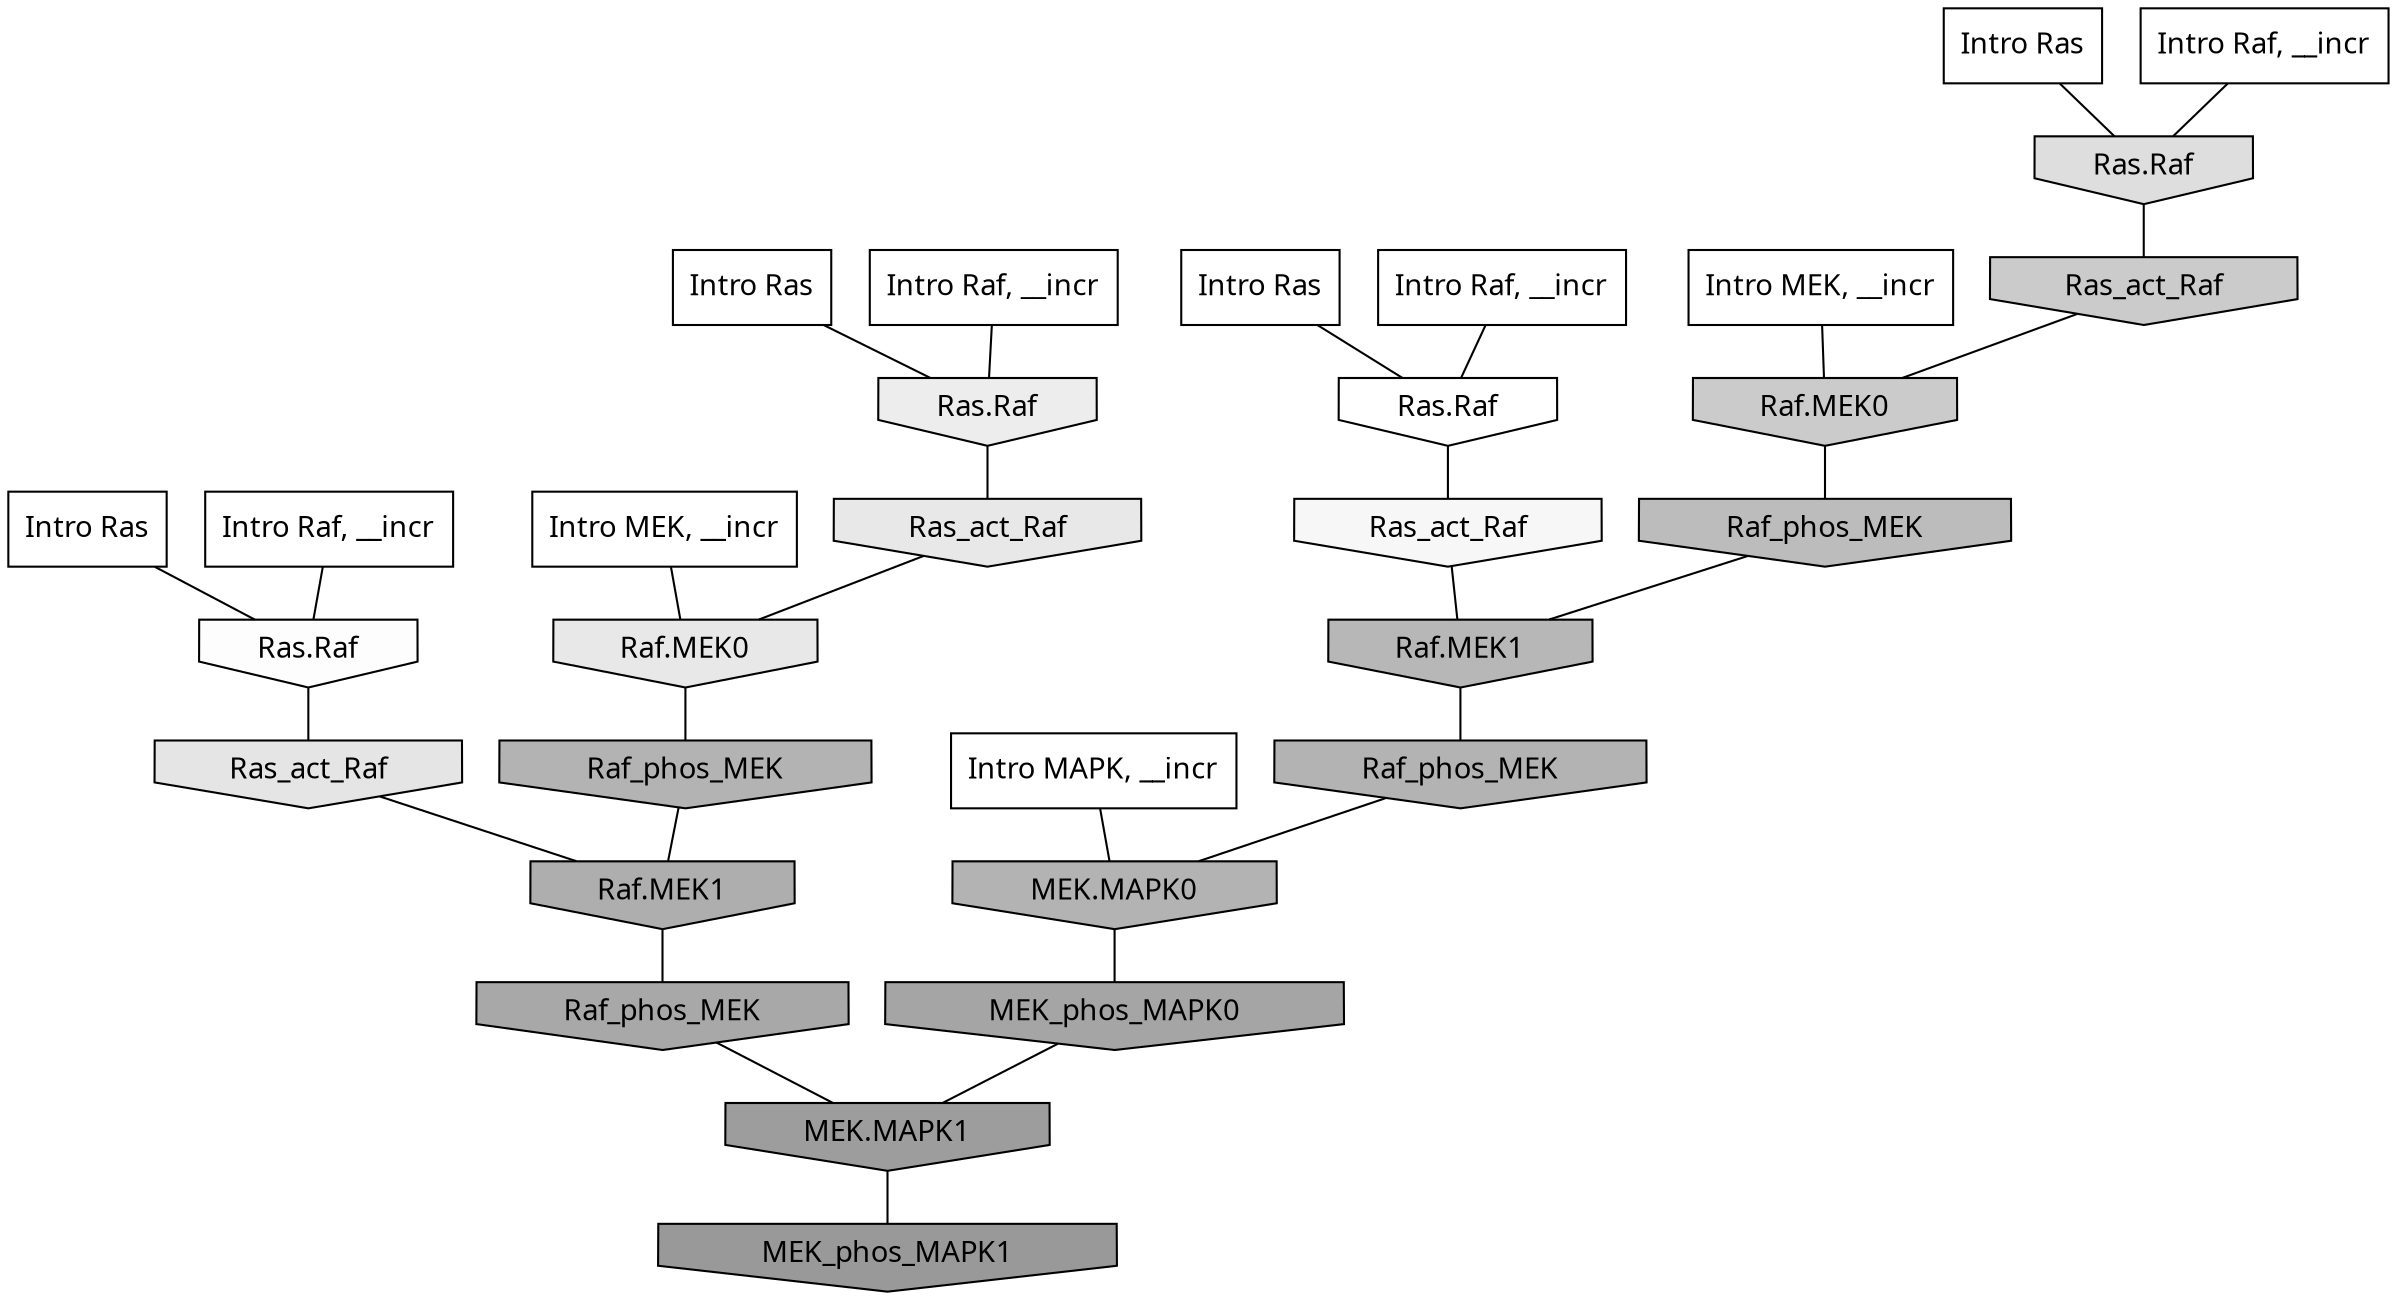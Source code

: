 digraph G{
  rankdir="TB";
  ranksep=0.30;
  node [fontname="CMU Serif"];
  edge [fontname="CMU Serif"];
  
  4 [label="Intro Ras", shape=rectangle, style=filled, fillcolor="0.000 0.000 1.000"]
  
  35 [label="Intro Ras", shape=rectangle, style=filled, fillcolor="0.000 0.000 1.000"]
  
  62 [label="Intro Ras", shape=rectangle, style=filled, fillcolor="0.000 0.000 1.000"]
  
  64 [label="Intro Ras", shape=rectangle, style=filled, fillcolor="0.000 0.000 1.000"]
  
  226 [label="Intro Raf, __incr", shape=rectangle, style=filled, fillcolor="0.000 0.000 1.000"]
  
  495 [label="Intro Raf, __incr", shape=rectangle, style=filled, fillcolor="0.000 0.000 1.000"]
  
  510 [label="Intro Raf, __incr", shape=rectangle, style=filled, fillcolor="0.000 0.000 1.000"]
  
  864 [label="Intro Raf, __incr", shape=rectangle, style=filled, fillcolor="0.000 0.000 1.000"]
  
  1647 [label="Intro MEK, __incr", shape=rectangle, style=filled, fillcolor="0.000 0.000 1.000"]
  
  1878 [label="Intro MEK, __incr", shape=rectangle, style=filled, fillcolor="0.000 0.000 1.000"]
  
  2821 [label="Intro MAPK, __incr", shape=rectangle, style=filled, fillcolor="0.000 0.000 1.000"]
  
  3245 [label="Ras.Raf", shape=invhouse, style=filled, fillcolor="0.000 0.000 1.000"]
  
  3374 [label="Ras.Raf", shape=invhouse, style=filled, fillcolor="0.000 0.000 0.990"]
  
  3524 [label="Ras_act_Raf", shape=invhouse, style=filled, fillcolor="0.000 0.000 0.967"]
  
  4032 [label="Ras.Raf", shape=invhouse, style=filled, fillcolor="0.000 0.000 0.927"]
  
  4285 [label="Ras_act_Raf", shape=invhouse, style=filled, fillcolor="0.000 0.000 0.909"]
  
  4287 [label="Raf.MEK0", shape=invhouse, style=filled, fillcolor="0.000 0.000 0.909"]
  
  4494 [label="Ras_act_Raf", shape=invhouse, style=filled, fillcolor="0.000 0.000 0.895"]
  
  4951 [label="Ras.Raf", shape=invhouse, style=filled, fillcolor="0.000 0.000 0.868"]
  
  6323 [label="Ras_act_Raf", shape=invhouse, style=filled, fillcolor="0.000 0.000 0.795"]
  
  6327 [label="Raf.MEK0", shape=invhouse, style=filled, fillcolor="0.000 0.000 0.795"]
  
  8071 [label="Raf_phos_MEK", shape=invhouse, style=filled, fillcolor="0.000 0.000 0.737"]
  
  8759 [label="Raf.MEK1", shape=invhouse, style=filled, fillcolor="0.000 0.000 0.718"]
  
  9297 [label="Raf_phos_MEK", shape=invhouse, style=filled, fillcolor="0.000 0.000 0.703"]
  
  9302 [label="MEK.MAPK0", shape=invhouse, style=filled, fillcolor="0.000 0.000 0.703"]
  
  9403 [label="Raf_phos_MEK", shape=invhouse, style=filled, fillcolor="0.000 0.000 0.701"]
  
  10355 [label="Raf.MEK1", shape=invhouse, style=filled, fillcolor="0.000 0.000 0.682"]
  
  11479 [label="Raf_phos_MEK", shape=invhouse, style=filled, fillcolor="0.000 0.000 0.660"]
  
  12203 [label="MEK_phos_MAPK0", shape=invhouse, style=filled, fillcolor="0.000 0.000 0.648"]
  
  14407 [label="MEK.MAPK1", shape=invhouse, style=filled, fillcolor="0.000 0.000 0.616"]
  
  15456 [label="MEK_phos_MAPK1", shape=invhouse, style=filled, fillcolor="0.000 0.000 0.600"]
  
  
  14407 -> 15456 [dir=none, color="0.000 0.000 0.000"] 
  12203 -> 14407 [dir=none, color="0.000 0.000 0.000"] 
  11479 -> 14407 [dir=none, color="0.000 0.000 0.000"] 
  10355 -> 11479 [dir=none, color="0.000 0.000 0.000"] 
  9403 -> 10355 [dir=none, color="0.000 0.000 0.000"] 
  9302 -> 12203 [dir=none, color="0.000 0.000 0.000"] 
  9297 -> 9302 [dir=none, color="0.000 0.000 0.000"] 
  8759 -> 9297 [dir=none, color="0.000 0.000 0.000"] 
  8071 -> 8759 [dir=none, color="0.000 0.000 0.000"] 
  6327 -> 8071 [dir=none, color="0.000 0.000 0.000"] 
  6323 -> 6327 [dir=none, color="0.000 0.000 0.000"] 
  4951 -> 6323 [dir=none, color="0.000 0.000 0.000"] 
  4494 -> 10355 [dir=none, color="0.000 0.000 0.000"] 
  4287 -> 9403 [dir=none, color="0.000 0.000 0.000"] 
  4285 -> 4287 [dir=none, color="0.000 0.000 0.000"] 
  4032 -> 4285 [dir=none, color="0.000 0.000 0.000"] 
  3524 -> 8759 [dir=none, color="0.000 0.000 0.000"] 
  3374 -> 4494 [dir=none, color="0.000 0.000 0.000"] 
  3245 -> 3524 [dir=none, color="0.000 0.000 0.000"] 
  2821 -> 9302 [dir=none, color="0.000 0.000 0.000"] 
  1878 -> 6327 [dir=none, color="0.000 0.000 0.000"] 
  1647 -> 4287 [dir=none, color="0.000 0.000 0.000"] 
  864 -> 3374 [dir=none, color="0.000 0.000 0.000"] 
  510 -> 4951 [dir=none, color="0.000 0.000 0.000"] 
  495 -> 3245 [dir=none, color="0.000 0.000 0.000"] 
  226 -> 4032 [dir=none, color="0.000 0.000 0.000"] 
  64 -> 4032 [dir=none, color="0.000 0.000 0.000"] 
  62 -> 3245 [dir=none, color="0.000 0.000 0.000"] 
  35 -> 4951 [dir=none, color="0.000 0.000 0.000"] 
  4 -> 3374 [dir=none, color="0.000 0.000 0.000"] 
  
  }
